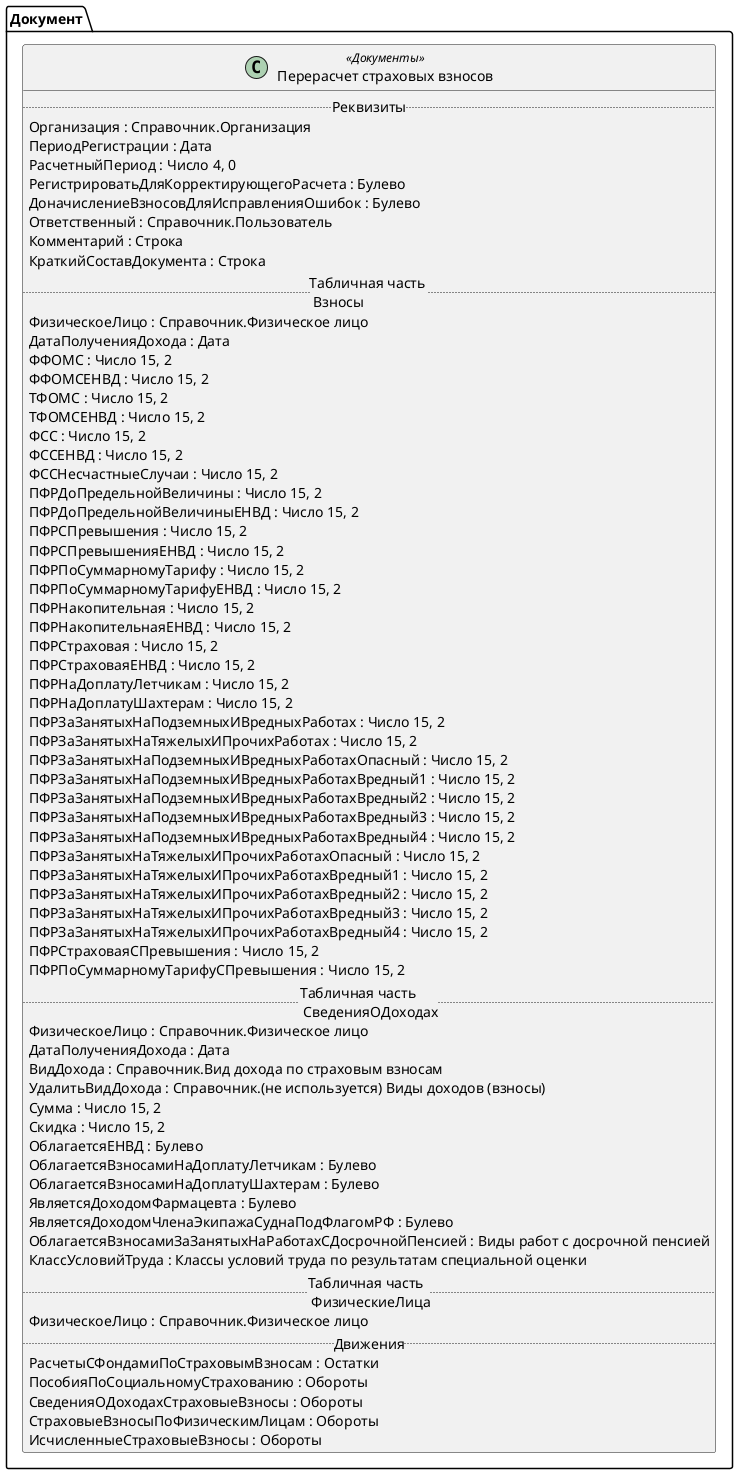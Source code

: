 ﻿@startuml ПерерасчетСтраховыхВзносов
'!include templates.wsd
'..\include templates.wsd
class Документ.ПерерасчетСтраховыхВзносов as "Перерасчет страховых взносов" <<Документы>>
{
..Реквизиты..
Организация : Справочник.Организация
ПериодРегистрации : Дата
РасчетныйПериод : Число 4, 0
РегистрироватьДляКорректирующегоРасчета : Булево
ДоначислениеВзносовДляИсправленияОшибок : Булево
Ответственный : Справочник.Пользователь
Комментарий : Строка
КраткийСоставДокумента : Строка
..Табличная часть \n Взносы..
ФизическоеЛицо : Справочник.Физическое лицо
ДатаПолученияДохода : Дата
ФФОМС : Число 15, 2
ФФОМСЕНВД : Число 15, 2
ТФОМС : Число 15, 2
ТФОМСЕНВД : Число 15, 2
ФСС : Число 15, 2
ФССЕНВД : Число 15, 2
ФССНесчастныеСлучаи : Число 15, 2
ПФРДоПредельнойВеличины : Число 15, 2
ПФРДоПредельнойВеличиныЕНВД : Число 15, 2
ПФРСПревышения : Число 15, 2
ПФРСПревышенияЕНВД : Число 15, 2
ПФРПоСуммарномуТарифу : Число 15, 2
ПФРПоСуммарномуТарифуЕНВД : Число 15, 2
ПФРНакопительная : Число 15, 2
ПФРНакопительнаяЕНВД : Число 15, 2
ПФРСтраховая : Число 15, 2
ПФРСтраховаяЕНВД : Число 15, 2
ПФРНаДоплатуЛетчикам : Число 15, 2
ПФРНаДоплатуШахтерам : Число 15, 2
ПФРЗаЗанятыхНаПодземныхИВредныхРаботах : Число 15, 2
ПФРЗаЗанятыхНаТяжелыхИПрочихРаботах : Число 15, 2
ПФРЗаЗанятыхНаПодземныхИВредныхРаботахОпасный : Число 15, 2
ПФРЗаЗанятыхНаПодземныхИВредныхРаботахВредный1 : Число 15, 2
ПФРЗаЗанятыхНаПодземныхИВредныхРаботахВредный2 : Число 15, 2
ПФРЗаЗанятыхНаПодземныхИВредныхРаботахВредный3 : Число 15, 2
ПФРЗаЗанятыхНаПодземныхИВредныхРаботахВредный4 : Число 15, 2
ПФРЗаЗанятыхНаТяжелыхИПрочихРаботахОпасный : Число 15, 2
ПФРЗаЗанятыхНаТяжелыхИПрочихРаботахВредный1 : Число 15, 2
ПФРЗаЗанятыхНаТяжелыхИПрочихРаботахВредный2 : Число 15, 2
ПФРЗаЗанятыхНаТяжелыхИПрочихРаботахВредный3 : Число 15, 2
ПФРЗаЗанятыхНаТяжелыхИПрочихРаботахВредный4 : Число 15, 2
ПФРСтраховаяСПревышения : Число 15, 2
ПФРПоСуммарномуТарифуСПревышения : Число 15, 2
..Табличная часть \n СведенияОДоходах..
ФизическоеЛицо : Справочник.Физическое лицо
ДатаПолученияДохода : Дата
ВидДохода : Справочник.Вид дохода по страховым взносам
УдалитьВидДохода : Справочник.(не используется) Виды доходов (взносы)
Сумма : Число 15, 2
Скидка : Число 15, 2
ОблагаетсяЕНВД : Булево
ОблагаетсяВзносамиНаДоплатуЛетчикам : Булево
ОблагаетсяВзносамиНаДоплатуШахтерам : Булево
ЯвляетсяДоходомФармацевта : Булево
ЯвляетсяДоходомЧленаЭкипажаСуднаПодФлагомРФ : Булево
ОблагаетсяВзносамиЗаЗанятыхНаРаботахСДосрочнойПенсией : Виды работ с досрочной пенсией
КлассУсловийТруда : Классы условий труда по результатам специальной оценки
..Табличная часть \n ФизическиеЛица..
ФизическоеЛицо : Справочник.Физическое лицо
..Движения..
РасчетыСФондамиПоСтраховымВзносам : Остатки
ПособияПоСоциальномуСтрахованию : Обороты
СведенияОДоходахСтраховыеВзносы : Обороты
СтраховыеВзносыПоФизическимЛицам : Обороты
ИсчисленныеСтраховыеВзносы : Обороты
}
@enduml
